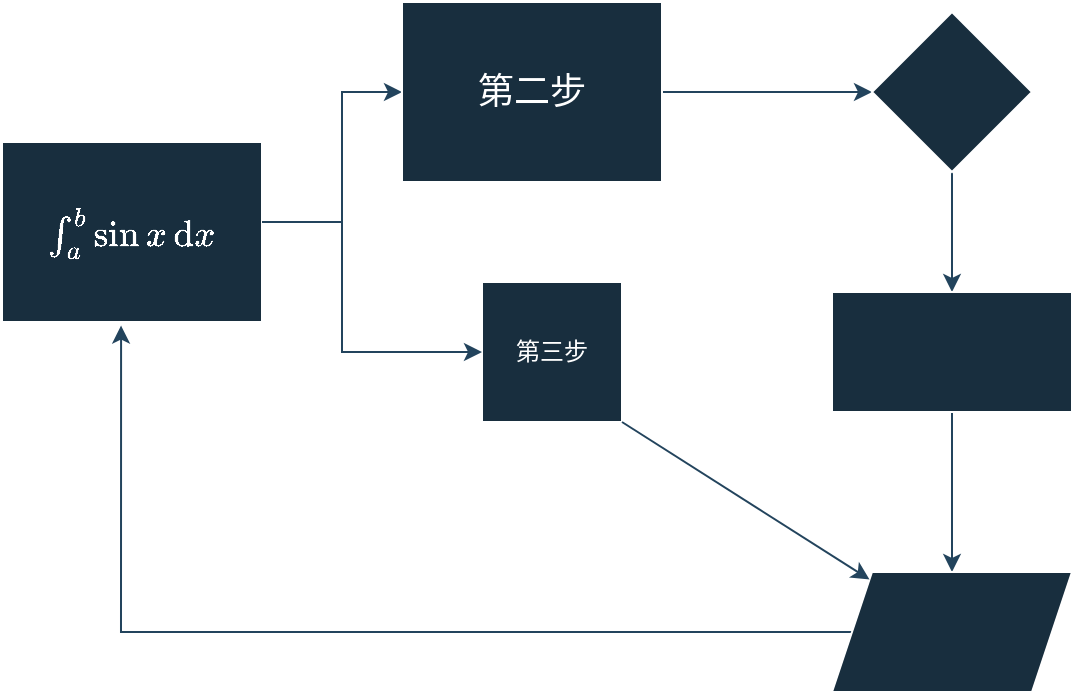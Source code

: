 <mxfile version="26.2.8">
  <diagram name="第 1 页" id="xNd0SMMOYdxS1iS7l8PG">
    <mxGraphModel dx="826" dy="455" grid="1" gridSize="10" guides="1" tooltips="1" connect="1" arrows="1" fold="1" page="1" pageScale="1" pageWidth="827" pageHeight="1169" math="1" shadow="0">
      <root>
        <mxCell id="0" />
        <mxCell id="1" parent="0" />
        <mxCell id="KKKsbpTrxdEmYSQi9vJz-2" value="" style="edgeStyle=orthogonalEdgeStyle;rounded=0;orthogonalLoop=1;jettySize=auto;html=1;labelBackgroundColor=none;strokeColor=#23445D;fontColor=default;" parent="1" source="9t-0y1vMLNCi1Hn2aoTc-1" target="KKKsbpTrxdEmYSQi9vJz-1" edge="1">
          <mxGeometry relative="1" as="geometry">
            <Array as="points">
              <mxPoint x="240" y="120" />
              <mxPoint x="240" y="55" />
            </Array>
          </mxGeometry>
        </mxCell>
        <mxCell id="9t-0y1vMLNCi1Hn2aoTc-1" value="\(\int_a^b \sin{x} \,\mathrm{d} x\)" style="rounded=0;whiteSpace=wrap;html=1;fontFamily=Comic Sans MS;fontSize=18;labelBackgroundColor=none;fillColor=#182E3E;strokeColor=#FFFFFF;fontColor=#FFFFFF;" parent="1" vertex="1">
          <mxGeometry x="70" y="80" width="130" height="90" as="geometry" />
        </mxCell>
        <mxCell id="KKKsbpTrxdEmYSQi9vJz-19" value="" style="edgeStyle=orthogonalEdgeStyle;rounded=0;orthogonalLoop=1;jettySize=auto;html=1;strokeColor=#23445D;" parent="1" source="KKKsbpTrxdEmYSQi9vJz-1" target="KKKsbpTrxdEmYSQi9vJz-18" edge="1">
          <mxGeometry relative="1" as="geometry" />
        </mxCell>
        <mxCell id="KKKsbpTrxdEmYSQi9vJz-1" value="第二步" style="rounded=0;whiteSpace=wrap;html=1;fontFamily=Comic Sans MS;fontSize=18;labelBackgroundColor=none;fillColor=#182E3E;strokeColor=#FFFFFF;fontColor=#FFFFFF;direction=west;" parent="1" vertex="1">
          <mxGeometry x="270" y="10" width="130" height="90" as="geometry" />
        </mxCell>
        <mxCell id="KKKsbpTrxdEmYSQi9vJz-9" value="第三步" style="whiteSpace=wrap;html=1;aspect=fixed;labelBackgroundColor=none;fillColor=#182E3E;strokeColor=#FFFFFF;fontColor=#FFFFFF;" parent="1" vertex="1">
          <mxGeometry x="310" y="150" width="70" height="70" as="geometry" />
        </mxCell>
        <mxCell id="KKKsbpTrxdEmYSQi9vJz-14" style="edgeStyle=orthogonalEdgeStyle;rounded=0;orthogonalLoop=1;jettySize=auto;html=1;entryX=0;entryY=0.5;entryDx=0;entryDy=0;jumpSize=6;labelBackgroundColor=none;strokeColor=#23445D;fontColor=default;" parent="1" source="9t-0y1vMLNCi1Hn2aoTc-1" target="KKKsbpTrxdEmYSQi9vJz-9" edge="1">
          <mxGeometry relative="1" as="geometry">
            <Array as="points">
              <mxPoint x="240" y="120" />
              <mxPoint x="240" y="185" />
            </Array>
          </mxGeometry>
        </mxCell>
        <mxCell id="KKKsbpTrxdEmYSQi9vJz-21" value="" style="edgeStyle=orthogonalEdgeStyle;rounded=0;orthogonalLoop=1;jettySize=auto;html=1;strokeColor=#23445D;" parent="1" source="KKKsbpTrxdEmYSQi9vJz-18" target="KKKsbpTrxdEmYSQi9vJz-20" edge="1">
          <mxGeometry relative="1" as="geometry" />
        </mxCell>
        <mxCell id="KKKsbpTrxdEmYSQi9vJz-18" value="" style="rhombus;whiteSpace=wrap;html=1;fontSize=18;fontFamily=Comic Sans MS;fillColor=#182E3E;strokeColor=#FFFFFF;fontColor=#FFFFFF;rounded=0;labelBackgroundColor=none;" parent="1" vertex="1">
          <mxGeometry x="505" y="15" width="80" height="80" as="geometry" />
        </mxCell>
        <mxCell id="KKKsbpTrxdEmYSQi9vJz-23" value="" style="edgeStyle=orthogonalEdgeStyle;rounded=0;orthogonalLoop=1;jettySize=auto;html=1;strokeColor=#23445D;" parent="1" source="KKKsbpTrxdEmYSQi9vJz-20" target="KKKsbpTrxdEmYSQi9vJz-22" edge="1">
          <mxGeometry relative="1" as="geometry" />
        </mxCell>
        <mxCell id="KKKsbpTrxdEmYSQi9vJz-20" value="" style="whiteSpace=wrap;html=1;fontSize=18;fontFamily=Comic Sans MS;fillColor=#182E3E;strokeColor=#FFFFFF;fontColor=#FFFFFF;rounded=0;labelBackgroundColor=none;" parent="1" vertex="1">
          <mxGeometry x="485" y="155" width="120" height="60" as="geometry" />
        </mxCell>
        <mxCell id="KKKsbpTrxdEmYSQi9vJz-24" style="edgeStyle=orthogonalEdgeStyle;rounded=0;orthogonalLoop=1;jettySize=auto;html=1;strokeColor=#23445D;entryX=0.458;entryY=1.02;entryDx=0;entryDy=0;entryPerimeter=0;" parent="1" source="KKKsbpTrxdEmYSQi9vJz-22" target="9t-0y1vMLNCi1Hn2aoTc-1" edge="1">
          <mxGeometry relative="1" as="geometry">
            <mxPoint x="130" y="180" as="targetPoint" />
          </mxGeometry>
        </mxCell>
        <mxCell id="KKKsbpTrxdEmYSQi9vJz-22" value="" style="shape=parallelogram;perimeter=parallelogramPerimeter;whiteSpace=wrap;html=1;fixedSize=1;fontSize=18;fontFamily=Comic Sans MS;fillColor=#182E3E;strokeColor=#FFFFFF;fontColor=#FFFFFF;rounded=0;labelBackgroundColor=none;" parent="1" vertex="1">
          <mxGeometry x="485" y="295" width="120" height="60" as="geometry" />
        </mxCell>
        <mxCell id="KKKsbpTrxdEmYSQi9vJz-28" value="" style="endArrow=classic;html=1;rounded=0;strokeColor=#23445D;" parent="1" target="KKKsbpTrxdEmYSQi9vJz-22" edge="1">
          <mxGeometry width="50" height="50" relative="1" as="geometry">
            <mxPoint x="380" y="220" as="sourcePoint" />
            <mxPoint x="430" y="270" as="targetPoint" />
          </mxGeometry>
        </mxCell>
      </root>
    </mxGraphModel>
  </diagram>
</mxfile>
